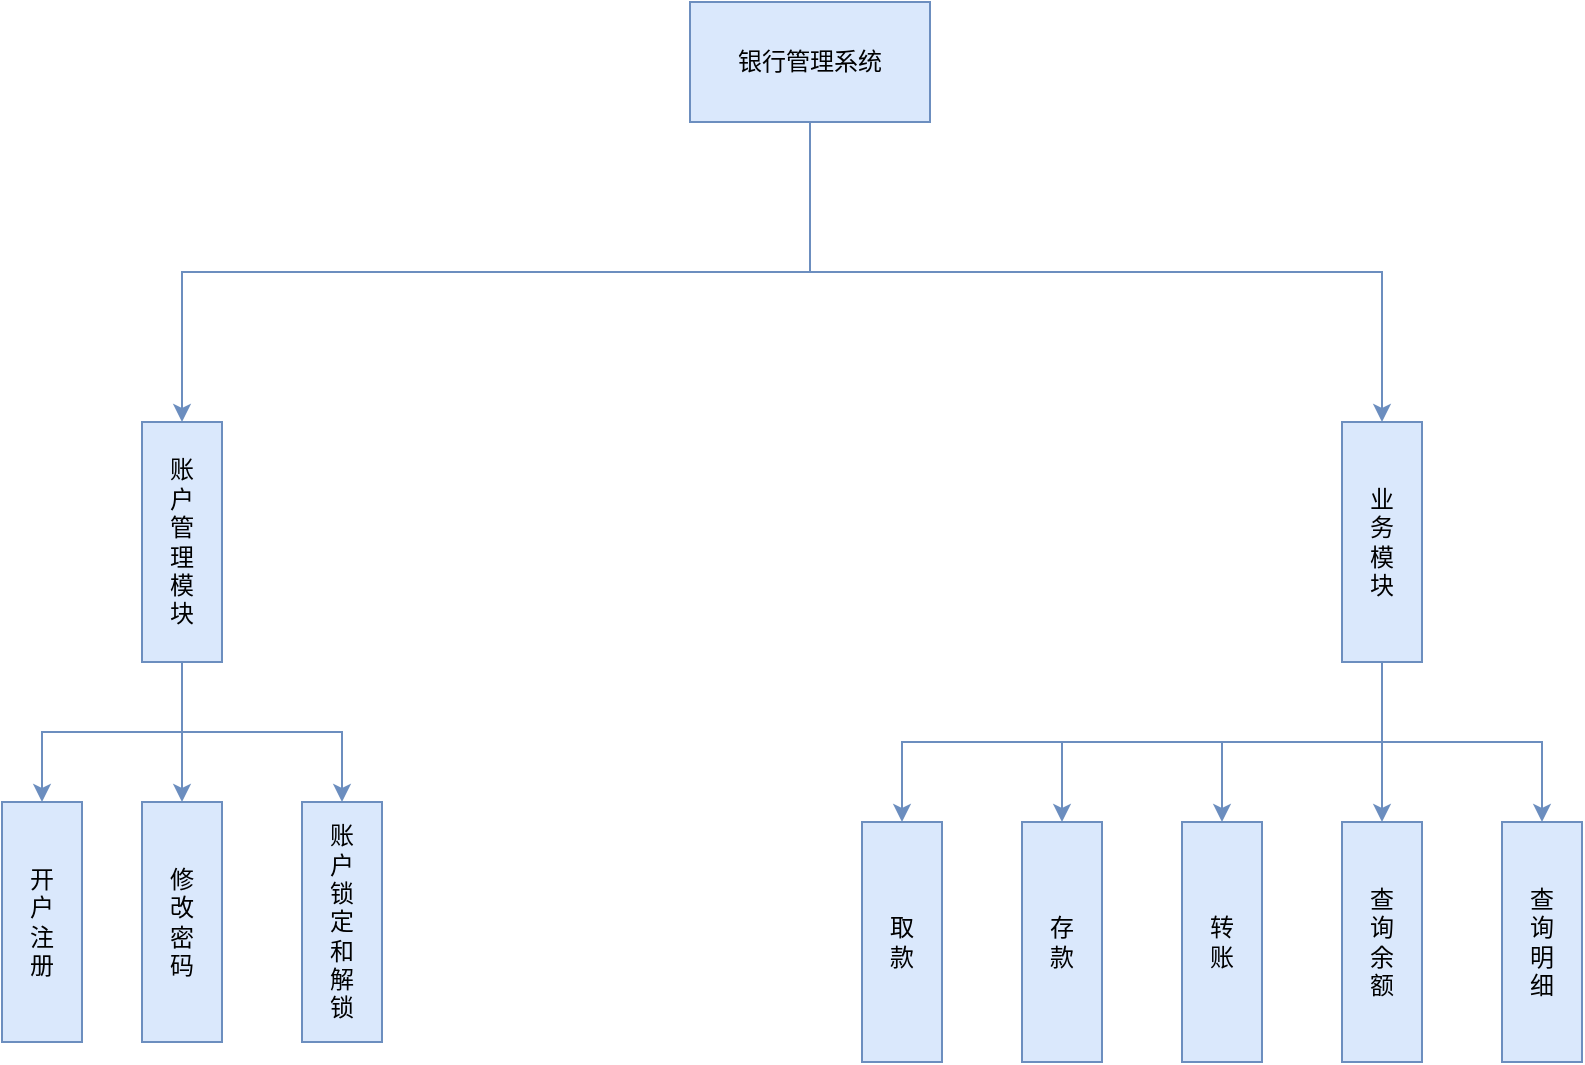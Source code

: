 <mxfile version="22.0.3" type="device">
  <diagram name="第 1 页" id="SboNJJ0FfEoBfuoJLp5p">
    <mxGraphModel dx="1219" dy="714" grid="1" gridSize="10" guides="1" tooltips="1" connect="1" arrows="1" fold="1" page="1" pageScale="1" pageWidth="827" pageHeight="1169" math="0" shadow="0">
      <root>
        <mxCell id="0" />
        <mxCell id="1" parent="0" />
        <mxCell id="lWS-b5oCWZeV1kVQrZDX-14" style="edgeStyle=orthogonalEdgeStyle;rounded=0;orthogonalLoop=1;jettySize=auto;html=1;exitX=0.5;exitY=1;exitDx=0;exitDy=0;entryX=0.5;entryY=0;entryDx=0;entryDy=0;fillColor=#dae8fc;strokeColor=#6c8ebf;" parent="1" source="lWS-b5oCWZeV1kVQrZDX-1" target="lWS-b5oCWZeV1kVQrZDX-2" edge="1">
          <mxGeometry relative="1" as="geometry" />
        </mxCell>
        <mxCell id="lWS-b5oCWZeV1kVQrZDX-15" style="edgeStyle=orthogonalEdgeStyle;rounded=0;orthogonalLoop=1;jettySize=auto;html=1;exitX=0.5;exitY=1;exitDx=0;exitDy=0;entryX=0.5;entryY=0;entryDx=0;entryDy=0;fillColor=#dae8fc;strokeColor=#6c8ebf;" parent="1" source="lWS-b5oCWZeV1kVQrZDX-1" target="lWS-b5oCWZeV1kVQrZDX-5" edge="1">
          <mxGeometry relative="1" as="geometry" />
        </mxCell>
        <mxCell id="lWS-b5oCWZeV1kVQrZDX-1" value="银行管理系统" style="rounded=0;whiteSpace=wrap;html=1;fillColor=#dae8fc;strokeColor=#6c8ebf;" parent="1" vertex="1">
          <mxGeometry x="354" y="40" width="120" height="60" as="geometry" />
        </mxCell>
        <mxCell id="FPahUeWt2Pr2AnmwcFNu-2" style="edgeStyle=orthogonalEdgeStyle;rounded=0;orthogonalLoop=1;jettySize=auto;html=1;exitX=0.5;exitY=1;exitDx=0;exitDy=0;entryX=0.5;entryY=0;entryDx=0;entryDy=0;fillColor=#dae8fc;strokeColor=#6c8ebf;" edge="1" parent="1" source="lWS-b5oCWZeV1kVQrZDX-2" target="FPahUeWt2Pr2AnmwcFNu-1">
          <mxGeometry relative="1" as="geometry" />
        </mxCell>
        <mxCell id="FPahUeWt2Pr2AnmwcFNu-3" style="edgeStyle=orthogonalEdgeStyle;rounded=0;orthogonalLoop=1;jettySize=auto;html=1;exitX=0.5;exitY=1;exitDx=0;exitDy=0;entryX=0.5;entryY=0;entryDx=0;entryDy=0;fillColor=#dae8fc;strokeColor=#6c8ebf;" edge="1" parent="1" source="lWS-b5oCWZeV1kVQrZDX-2" target="lWS-b5oCWZeV1kVQrZDX-9">
          <mxGeometry relative="1" as="geometry" />
        </mxCell>
        <mxCell id="FPahUeWt2Pr2AnmwcFNu-4" style="edgeStyle=orthogonalEdgeStyle;rounded=0;orthogonalLoop=1;jettySize=auto;html=1;exitX=0.5;exitY=1;exitDx=0;exitDy=0;entryX=0.5;entryY=0;entryDx=0;entryDy=0;fillColor=#dae8fc;strokeColor=#6c8ebf;" edge="1" parent="1" source="lWS-b5oCWZeV1kVQrZDX-2" target="lWS-b5oCWZeV1kVQrZDX-10">
          <mxGeometry relative="1" as="geometry" />
        </mxCell>
        <mxCell id="lWS-b5oCWZeV1kVQrZDX-2" value="账&lt;br&gt;户&lt;br&gt;管&lt;br&gt;理&lt;br&gt;模&lt;br&gt;块" style="rounded=0;whiteSpace=wrap;html=1;fillColor=#dae8fc;strokeColor=#6c8ebf;" parent="1" vertex="1">
          <mxGeometry x="80" y="250" width="40" height="120" as="geometry" />
        </mxCell>
        <mxCell id="lWS-b5oCWZeV1kVQrZDX-4" value="存&lt;br&gt;款" style="rounded=0;whiteSpace=wrap;html=1;fillColor=#dae8fc;strokeColor=#6c8ebf;" parent="1" vertex="1">
          <mxGeometry x="520" y="450" width="40" height="120" as="geometry" />
        </mxCell>
        <mxCell id="lWS-b5oCWZeV1kVQrZDX-16" style="edgeStyle=orthogonalEdgeStyle;rounded=0;orthogonalLoop=1;jettySize=auto;html=1;exitX=0.5;exitY=1;exitDx=0;exitDy=0;entryX=0.5;entryY=0;entryDx=0;entryDy=0;fillColor=#dae8fc;strokeColor=#6c8ebf;" parent="1" source="lWS-b5oCWZeV1kVQrZDX-5" target="lWS-b5oCWZeV1kVQrZDX-6" edge="1">
          <mxGeometry relative="1" as="geometry" />
        </mxCell>
        <mxCell id="lWS-b5oCWZeV1kVQrZDX-17" style="edgeStyle=orthogonalEdgeStyle;rounded=0;orthogonalLoop=1;jettySize=auto;html=1;exitX=0.5;exitY=1;exitDx=0;exitDy=0;entryX=0.5;entryY=0;entryDx=0;entryDy=0;fillColor=#dae8fc;strokeColor=#6c8ebf;" parent="1" source="lWS-b5oCWZeV1kVQrZDX-5" target="lWS-b5oCWZeV1kVQrZDX-4" edge="1">
          <mxGeometry relative="1" as="geometry" />
        </mxCell>
        <mxCell id="lWS-b5oCWZeV1kVQrZDX-18" style="edgeStyle=orthogonalEdgeStyle;rounded=0;orthogonalLoop=1;jettySize=auto;html=1;exitX=0.5;exitY=1;exitDx=0;exitDy=0;entryX=0.5;entryY=0;entryDx=0;entryDy=0;fillColor=#dae8fc;strokeColor=#6c8ebf;" parent="1" source="lWS-b5oCWZeV1kVQrZDX-5" target="lWS-b5oCWZeV1kVQrZDX-7" edge="1">
          <mxGeometry relative="1" as="geometry" />
        </mxCell>
        <mxCell id="lWS-b5oCWZeV1kVQrZDX-19" style="edgeStyle=orthogonalEdgeStyle;rounded=0;orthogonalLoop=1;jettySize=auto;html=1;exitX=0.5;exitY=1;exitDx=0;exitDy=0;entryX=0.5;entryY=0;entryDx=0;entryDy=0;fillColor=#dae8fc;strokeColor=#6c8ebf;" parent="1" source="lWS-b5oCWZeV1kVQrZDX-5" target="lWS-b5oCWZeV1kVQrZDX-8" edge="1">
          <mxGeometry relative="1" as="geometry" />
        </mxCell>
        <mxCell id="lWS-b5oCWZeV1kVQrZDX-22" style="edgeStyle=orthogonalEdgeStyle;rounded=0;orthogonalLoop=1;jettySize=auto;html=1;exitX=0.5;exitY=1;exitDx=0;exitDy=0;entryX=0.5;entryY=0;entryDx=0;entryDy=0;fillColor=#dae8fc;strokeColor=#6c8ebf;" parent="1" source="lWS-b5oCWZeV1kVQrZDX-5" target="lWS-b5oCWZeV1kVQrZDX-11" edge="1">
          <mxGeometry relative="1" as="geometry" />
        </mxCell>
        <mxCell id="lWS-b5oCWZeV1kVQrZDX-5" value="业&lt;br&gt;务&lt;br&gt;模&lt;br&gt;块" style="rounded=0;whiteSpace=wrap;html=1;fillColor=#dae8fc;strokeColor=#6c8ebf;" parent="1" vertex="1">
          <mxGeometry x="680" y="250" width="40" height="120" as="geometry" />
        </mxCell>
        <mxCell id="lWS-b5oCWZeV1kVQrZDX-6" value="取&lt;br&gt;款" style="rounded=0;whiteSpace=wrap;html=1;fillColor=#dae8fc;strokeColor=#6c8ebf;" parent="1" vertex="1">
          <mxGeometry x="440" y="450" width="40" height="120" as="geometry" />
        </mxCell>
        <mxCell id="lWS-b5oCWZeV1kVQrZDX-7" value="转&lt;br&gt;账" style="rounded=0;whiteSpace=wrap;html=1;fillColor=#dae8fc;strokeColor=#6c8ebf;" parent="1" vertex="1">
          <mxGeometry x="600" y="450" width="40" height="120" as="geometry" />
        </mxCell>
        <mxCell id="lWS-b5oCWZeV1kVQrZDX-8" value="查&lt;br&gt;询&lt;br&gt;余&lt;br&gt;额" style="rounded=0;whiteSpace=wrap;html=1;fillColor=#dae8fc;strokeColor=#6c8ebf;" parent="1" vertex="1">
          <mxGeometry x="680" y="450" width="40" height="120" as="geometry" />
        </mxCell>
        <mxCell id="lWS-b5oCWZeV1kVQrZDX-9" value="修&lt;br&gt;改&lt;br&gt;密&lt;br&gt;码" style="rounded=0;whiteSpace=wrap;html=1;fillColor=#dae8fc;strokeColor=#6c8ebf;" parent="1" vertex="1">
          <mxGeometry x="80" y="440" width="40" height="120" as="geometry" />
        </mxCell>
        <mxCell id="lWS-b5oCWZeV1kVQrZDX-10" value="账&lt;br&gt;户&lt;br&gt;锁&lt;br&gt;定&lt;br&gt;和&lt;br&gt;解&lt;br&gt;锁" style="rounded=0;whiteSpace=wrap;html=1;fillColor=#dae8fc;strokeColor=#6c8ebf;" parent="1" vertex="1">
          <mxGeometry x="160" y="440" width="40" height="120" as="geometry" />
        </mxCell>
        <mxCell id="lWS-b5oCWZeV1kVQrZDX-11" value="查&lt;br&gt;询&lt;br&gt;明&lt;br&gt;细" style="rounded=0;whiteSpace=wrap;html=1;fillColor=#dae8fc;strokeColor=#6c8ebf;" parent="1" vertex="1">
          <mxGeometry x="760" y="450" width="40" height="120" as="geometry" />
        </mxCell>
        <mxCell id="FPahUeWt2Pr2AnmwcFNu-1" value="开&lt;br&gt;户&lt;br&gt;注&lt;br&gt;册" style="rounded=0;whiteSpace=wrap;html=1;fillColor=#dae8fc;strokeColor=#6c8ebf;" vertex="1" parent="1">
          <mxGeometry x="10" y="440" width="40" height="120" as="geometry" />
        </mxCell>
      </root>
    </mxGraphModel>
  </diagram>
</mxfile>
